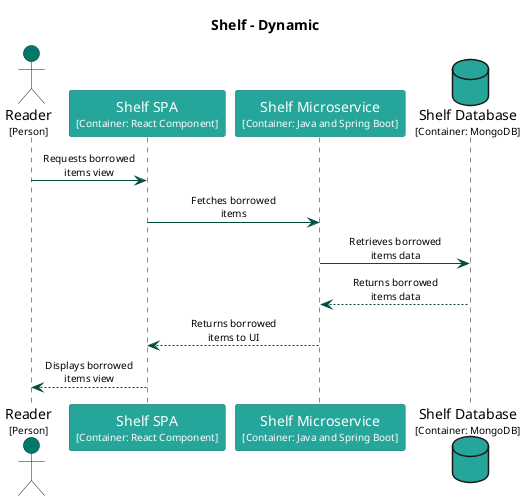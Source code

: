 @startuml
set separator none
title Shelf - Dynamic

skinparam {
  arrowFontSize 10
  defaultTextAlignment center
  wrapWidth 200
  maxMessageSize 100
}

hide stereotype

skinparam sequenceParticipant<<Reader>> {
  BackgroundColor #00796b
  FontColor #ffffff
  BorderColor #00544a
  shadowing false
}
skinparam sequenceParticipant<<Shelf.ShelfDatabase>> {
  BackgroundColor #26a69a
  FontColor #ffffff
  BorderColor #1a746b
  shadowing false
}
skinparam sequenceParticipant<<Shelf.ShelfMicroservice>> {
  BackgroundColor #26a69a
  FontColor #ffffff
  BorderColor #1a746b
  shadowing false
}
skinparam sequenceParticipant<<Shelf.ShelfSPA>> {
  BackgroundColor #26a69a
  FontColor #ffffff
  BorderColor #1a746b
  shadowing false
}

actor "Reader\n<size:10>[Person]</size>" as Reader <<Reader>> #00796b
participant "Shelf SPA\n<size:10>[Container: React Component]</size>" as Shelf.ShelfSPA <<Shelf.ShelfSPA>> #26a69a
participant "Shelf Microservice\n<size:10>[Container: Java and Spring Boot]</size>" as Shelf.ShelfMicroservice <<Shelf.ShelfMicroservice>> #26a69a
database "Shelf Database\n<size:10>[Container: MongoDB]</size>" as Shelf.ShelfDatabase <<Shelf.ShelfDatabase>> #26a69a
Reader -[#004d40]> Shelf.ShelfSPA : Requests borrowed items view
Shelf.ShelfSPA -[#004d40]> Shelf.ShelfMicroservice : Fetches borrowed items
Shelf.ShelfMicroservice -[#004d40]> Shelf.ShelfDatabase : Retrieves borrowed items data
Shelf.ShelfMicroservice <-[#004d40]- Shelf.ShelfDatabase : Returns borrowed items data
Shelf.ShelfSPA <-[#004d40]- Shelf.ShelfMicroservice : Returns borrowed items to UI
Reader <-[#004d40]- Shelf.ShelfSPA : Displays borrowed items view
@enduml